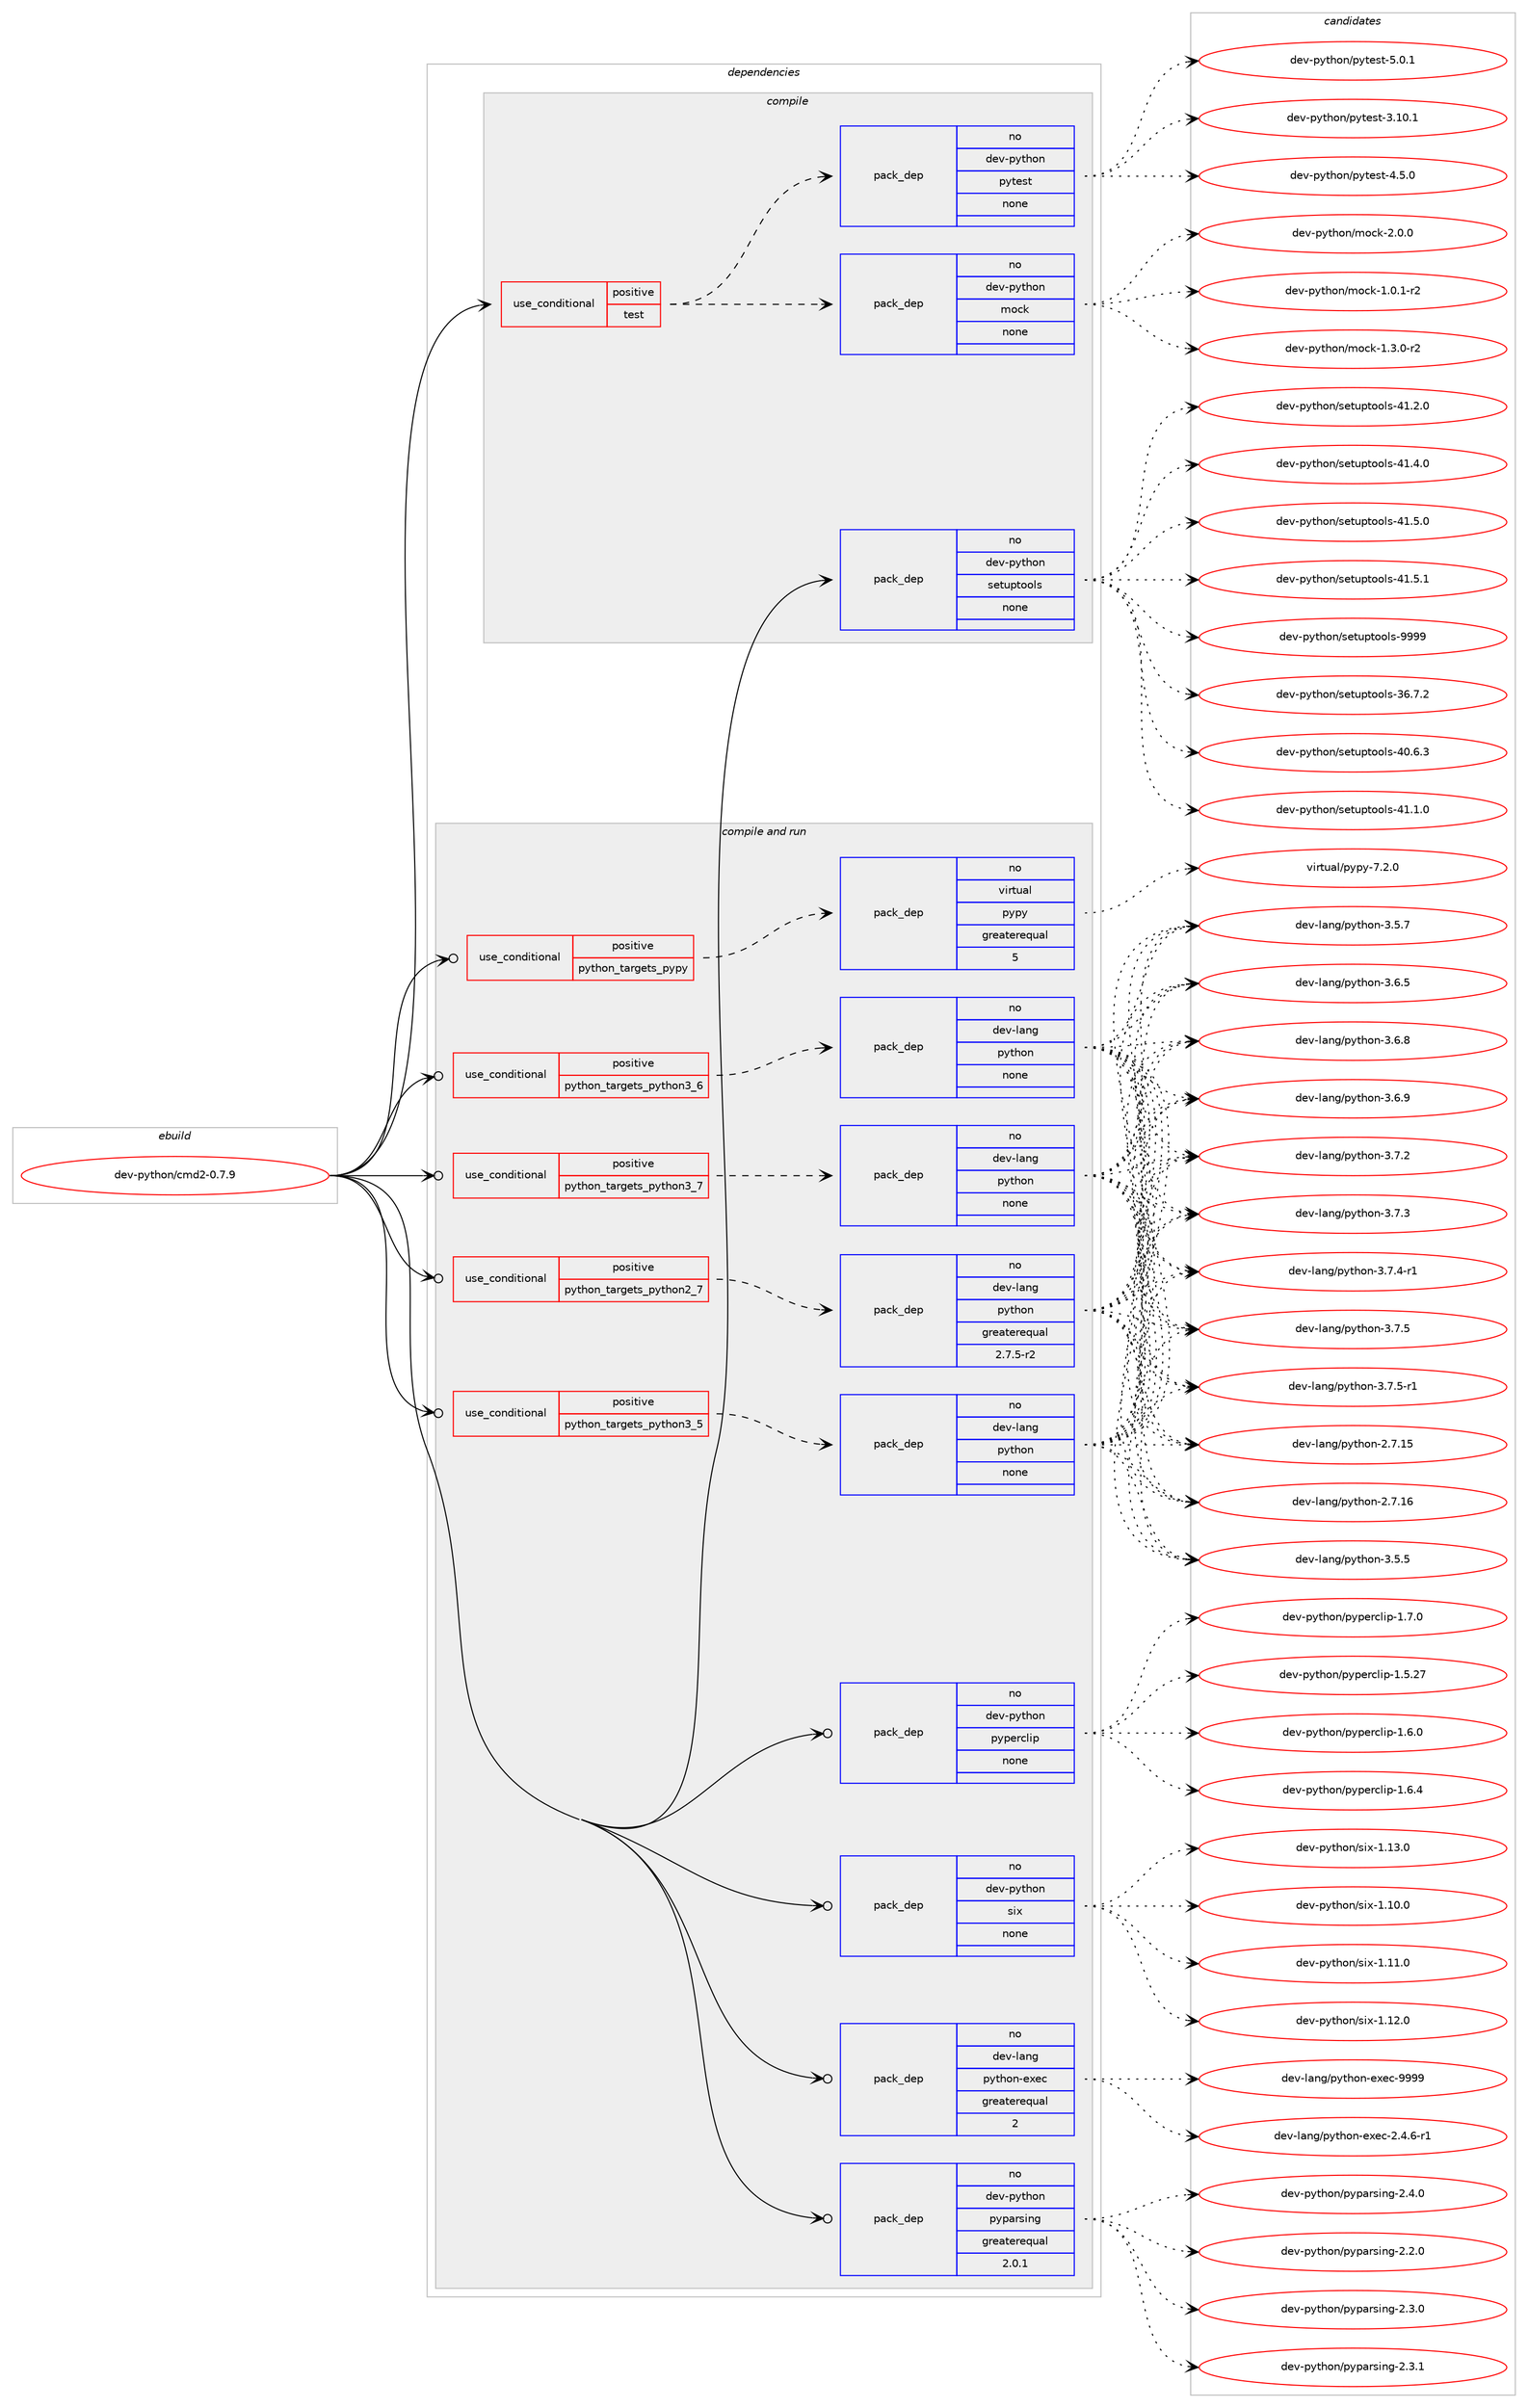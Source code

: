 digraph prolog {

# *************
# Graph options
# *************

newrank=true;
concentrate=true;
compound=true;
graph [rankdir=LR,fontname=Helvetica,fontsize=10,ranksep=1.5];#, ranksep=2.5, nodesep=0.2];
edge  [arrowhead=vee];
node  [fontname=Helvetica,fontsize=10];

# **********
# The ebuild
# **********

subgraph cluster_leftcol {
color=gray;
rank=same;
label=<<i>ebuild</i>>;
id [label="dev-python/cmd2-0.7.9", color=red, width=4, href="../dev-python/cmd2-0.7.9.svg"];
}

# ****************
# The dependencies
# ****************

subgraph cluster_midcol {
color=gray;
label=<<i>dependencies</i>>;
subgraph cluster_compile {
fillcolor="#eeeeee";
style=filled;
label=<<i>compile</i>>;
subgraph cond137674 {
dependency599354 [label=<<TABLE BORDER="0" CELLBORDER="1" CELLSPACING="0" CELLPADDING="4"><TR><TD ROWSPAN="3" CELLPADDING="10">use_conditional</TD></TR><TR><TD>positive</TD></TR><TR><TD>test</TD></TR></TABLE>>, shape=none, color=red];
subgraph pack449901 {
dependency599355 [label=<<TABLE BORDER="0" CELLBORDER="1" CELLSPACING="0" CELLPADDING="4" WIDTH="220"><TR><TD ROWSPAN="6" CELLPADDING="30">pack_dep</TD></TR><TR><TD WIDTH="110">no</TD></TR><TR><TD>dev-python</TD></TR><TR><TD>mock</TD></TR><TR><TD>none</TD></TR><TR><TD></TD></TR></TABLE>>, shape=none, color=blue];
}
dependency599354:e -> dependency599355:w [weight=20,style="dashed",arrowhead="vee"];
subgraph pack449902 {
dependency599356 [label=<<TABLE BORDER="0" CELLBORDER="1" CELLSPACING="0" CELLPADDING="4" WIDTH="220"><TR><TD ROWSPAN="6" CELLPADDING="30">pack_dep</TD></TR><TR><TD WIDTH="110">no</TD></TR><TR><TD>dev-python</TD></TR><TR><TD>pytest</TD></TR><TR><TD>none</TD></TR><TR><TD></TD></TR></TABLE>>, shape=none, color=blue];
}
dependency599354:e -> dependency599356:w [weight=20,style="dashed",arrowhead="vee"];
}
id:e -> dependency599354:w [weight=20,style="solid",arrowhead="vee"];
subgraph pack449903 {
dependency599357 [label=<<TABLE BORDER="0" CELLBORDER="1" CELLSPACING="0" CELLPADDING="4" WIDTH="220"><TR><TD ROWSPAN="6" CELLPADDING="30">pack_dep</TD></TR><TR><TD WIDTH="110">no</TD></TR><TR><TD>dev-python</TD></TR><TR><TD>setuptools</TD></TR><TR><TD>none</TD></TR><TR><TD></TD></TR></TABLE>>, shape=none, color=blue];
}
id:e -> dependency599357:w [weight=20,style="solid",arrowhead="vee"];
}
subgraph cluster_compileandrun {
fillcolor="#eeeeee";
style=filled;
label=<<i>compile and run</i>>;
subgraph cond137675 {
dependency599358 [label=<<TABLE BORDER="0" CELLBORDER="1" CELLSPACING="0" CELLPADDING="4"><TR><TD ROWSPAN="3" CELLPADDING="10">use_conditional</TD></TR><TR><TD>positive</TD></TR><TR><TD>python_targets_pypy</TD></TR></TABLE>>, shape=none, color=red];
subgraph pack449904 {
dependency599359 [label=<<TABLE BORDER="0" CELLBORDER="1" CELLSPACING="0" CELLPADDING="4" WIDTH="220"><TR><TD ROWSPAN="6" CELLPADDING="30">pack_dep</TD></TR><TR><TD WIDTH="110">no</TD></TR><TR><TD>virtual</TD></TR><TR><TD>pypy</TD></TR><TR><TD>greaterequal</TD></TR><TR><TD>5</TD></TR></TABLE>>, shape=none, color=blue];
}
dependency599358:e -> dependency599359:w [weight=20,style="dashed",arrowhead="vee"];
}
id:e -> dependency599358:w [weight=20,style="solid",arrowhead="odotvee"];
subgraph cond137676 {
dependency599360 [label=<<TABLE BORDER="0" CELLBORDER="1" CELLSPACING="0" CELLPADDING="4"><TR><TD ROWSPAN="3" CELLPADDING="10">use_conditional</TD></TR><TR><TD>positive</TD></TR><TR><TD>python_targets_python2_7</TD></TR></TABLE>>, shape=none, color=red];
subgraph pack449905 {
dependency599361 [label=<<TABLE BORDER="0" CELLBORDER="1" CELLSPACING="0" CELLPADDING="4" WIDTH="220"><TR><TD ROWSPAN="6" CELLPADDING="30">pack_dep</TD></TR><TR><TD WIDTH="110">no</TD></TR><TR><TD>dev-lang</TD></TR><TR><TD>python</TD></TR><TR><TD>greaterequal</TD></TR><TR><TD>2.7.5-r2</TD></TR></TABLE>>, shape=none, color=blue];
}
dependency599360:e -> dependency599361:w [weight=20,style="dashed",arrowhead="vee"];
}
id:e -> dependency599360:w [weight=20,style="solid",arrowhead="odotvee"];
subgraph cond137677 {
dependency599362 [label=<<TABLE BORDER="0" CELLBORDER="1" CELLSPACING="0" CELLPADDING="4"><TR><TD ROWSPAN="3" CELLPADDING="10">use_conditional</TD></TR><TR><TD>positive</TD></TR><TR><TD>python_targets_python3_5</TD></TR></TABLE>>, shape=none, color=red];
subgraph pack449906 {
dependency599363 [label=<<TABLE BORDER="0" CELLBORDER="1" CELLSPACING="0" CELLPADDING="4" WIDTH="220"><TR><TD ROWSPAN="6" CELLPADDING="30">pack_dep</TD></TR><TR><TD WIDTH="110">no</TD></TR><TR><TD>dev-lang</TD></TR><TR><TD>python</TD></TR><TR><TD>none</TD></TR><TR><TD></TD></TR></TABLE>>, shape=none, color=blue];
}
dependency599362:e -> dependency599363:w [weight=20,style="dashed",arrowhead="vee"];
}
id:e -> dependency599362:w [weight=20,style="solid",arrowhead="odotvee"];
subgraph cond137678 {
dependency599364 [label=<<TABLE BORDER="0" CELLBORDER="1" CELLSPACING="0" CELLPADDING="4"><TR><TD ROWSPAN="3" CELLPADDING="10">use_conditional</TD></TR><TR><TD>positive</TD></TR><TR><TD>python_targets_python3_6</TD></TR></TABLE>>, shape=none, color=red];
subgraph pack449907 {
dependency599365 [label=<<TABLE BORDER="0" CELLBORDER="1" CELLSPACING="0" CELLPADDING="4" WIDTH="220"><TR><TD ROWSPAN="6" CELLPADDING="30">pack_dep</TD></TR><TR><TD WIDTH="110">no</TD></TR><TR><TD>dev-lang</TD></TR><TR><TD>python</TD></TR><TR><TD>none</TD></TR><TR><TD></TD></TR></TABLE>>, shape=none, color=blue];
}
dependency599364:e -> dependency599365:w [weight=20,style="dashed",arrowhead="vee"];
}
id:e -> dependency599364:w [weight=20,style="solid",arrowhead="odotvee"];
subgraph cond137679 {
dependency599366 [label=<<TABLE BORDER="0" CELLBORDER="1" CELLSPACING="0" CELLPADDING="4"><TR><TD ROWSPAN="3" CELLPADDING="10">use_conditional</TD></TR><TR><TD>positive</TD></TR><TR><TD>python_targets_python3_7</TD></TR></TABLE>>, shape=none, color=red];
subgraph pack449908 {
dependency599367 [label=<<TABLE BORDER="0" CELLBORDER="1" CELLSPACING="0" CELLPADDING="4" WIDTH="220"><TR><TD ROWSPAN="6" CELLPADDING="30">pack_dep</TD></TR><TR><TD WIDTH="110">no</TD></TR><TR><TD>dev-lang</TD></TR><TR><TD>python</TD></TR><TR><TD>none</TD></TR><TR><TD></TD></TR></TABLE>>, shape=none, color=blue];
}
dependency599366:e -> dependency599367:w [weight=20,style="dashed",arrowhead="vee"];
}
id:e -> dependency599366:w [weight=20,style="solid",arrowhead="odotvee"];
subgraph pack449909 {
dependency599368 [label=<<TABLE BORDER="0" CELLBORDER="1" CELLSPACING="0" CELLPADDING="4" WIDTH="220"><TR><TD ROWSPAN="6" CELLPADDING="30">pack_dep</TD></TR><TR><TD WIDTH="110">no</TD></TR><TR><TD>dev-lang</TD></TR><TR><TD>python-exec</TD></TR><TR><TD>greaterequal</TD></TR><TR><TD>2</TD></TR></TABLE>>, shape=none, color=blue];
}
id:e -> dependency599368:w [weight=20,style="solid",arrowhead="odotvee"];
subgraph pack449910 {
dependency599369 [label=<<TABLE BORDER="0" CELLBORDER="1" CELLSPACING="0" CELLPADDING="4" WIDTH="220"><TR><TD ROWSPAN="6" CELLPADDING="30">pack_dep</TD></TR><TR><TD WIDTH="110">no</TD></TR><TR><TD>dev-python</TD></TR><TR><TD>pyparsing</TD></TR><TR><TD>greaterequal</TD></TR><TR><TD>2.0.1</TD></TR></TABLE>>, shape=none, color=blue];
}
id:e -> dependency599369:w [weight=20,style="solid",arrowhead="odotvee"];
subgraph pack449911 {
dependency599370 [label=<<TABLE BORDER="0" CELLBORDER="1" CELLSPACING="0" CELLPADDING="4" WIDTH="220"><TR><TD ROWSPAN="6" CELLPADDING="30">pack_dep</TD></TR><TR><TD WIDTH="110">no</TD></TR><TR><TD>dev-python</TD></TR><TR><TD>pyperclip</TD></TR><TR><TD>none</TD></TR><TR><TD></TD></TR></TABLE>>, shape=none, color=blue];
}
id:e -> dependency599370:w [weight=20,style="solid",arrowhead="odotvee"];
subgraph pack449912 {
dependency599371 [label=<<TABLE BORDER="0" CELLBORDER="1" CELLSPACING="0" CELLPADDING="4" WIDTH="220"><TR><TD ROWSPAN="6" CELLPADDING="30">pack_dep</TD></TR><TR><TD WIDTH="110">no</TD></TR><TR><TD>dev-python</TD></TR><TR><TD>six</TD></TR><TR><TD>none</TD></TR><TR><TD></TD></TR></TABLE>>, shape=none, color=blue];
}
id:e -> dependency599371:w [weight=20,style="solid",arrowhead="odotvee"];
}
subgraph cluster_run {
fillcolor="#eeeeee";
style=filled;
label=<<i>run</i>>;
}
}

# **************
# The candidates
# **************

subgraph cluster_choices {
rank=same;
color=gray;
label=<<i>candidates</i>>;

subgraph choice449901 {
color=black;
nodesep=1;
choice1001011184511212111610411111047109111991074549464846494511450 [label="dev-python/mock-1.0.1-r2", color=red, width=4,href="../dev-python/mock-1.0.1-r2.svg"];
choice1001011184511212111610411111047109111991074549465146484511450 [label="dev-python/mock-1.3.0-r2", color=red, width=4,href="../dev-python/mock-1.3.0-r2.svg"];
choice100101118451121211161041111104710911199107455046484648 [label="dev-python/mock-2.0.0", color=red, width=4,href="../dev-python/mock-2.0.0.svg"];
dependency599355:e -> choice1001011184511212111610411111047109111991074549464846494511450:w [style=dotted,weight="100"];
dependency599355:e -> choice1001011184511212111610411111047109111991074549465146484511450:w [style=dotted,weight="100"];
dependency599355:e -> choice100101118451121211161041111104710911199107455046484648:w [style=dotted,weight="100"];
}
subgraph choice449902 {
color=black;
nodesep=1;
choice100101118451121211161041111104711212111610111511645514649484649 [label="dev-python/pytest-3.10.1", color=red, width=4,href="../dev-python/pytest-3.10.1.svg"];
choice1001011184511212111610411111047112121116101115116455246534648 [label="dev-python/pytest-4.5.0", color=red, width=4,href="../dev-python/pytest-4.5.0.svg"];
choice1001011184511212111610411111047112121116101115116455346484649 [label="dev-python/pytest-5.0.1", color=red, width=4,href="../dev-python/pytest-5.0.1.svg"];
dependency599356:e -> choice100101118451121211161041111104711212111610111511645514649484649:w [style=dotted,weight="100"];
dependency599356:e -> choice1001011184511212111610411111047112121116101115116455246534648:w [style=dotted,weight="100"];
dependency599356:e -> choice1001011184511212111610411111047112121116101115116455346484649:w [style=dotted,weight="100"];
}
subgraph choice449903 {
color=black;
nodesep=1;
choice100101118451121211161041111104711510111611711211611111110811545515446554650 [label="dev-python/setuptools-36.7.2", color=red, width=4,href="../dev-python/setuptools-36.7.2.svg"];
choice100101118451121211161041111104711510111611711211611111110811545524846544651 [label="dev-python/setuptools-40.6.3", color=red, width=4,href="../dev-python/setuptools-40.6.3.svg"];
choice100101118451121211161041111104711510111611711211611111110811545524946494648 [label="dev-python/setuptools-41.1.0", color=red, width=4,href="../dev-python/setuptools-41.1.0.svg"];
choice100101118451121211161041111104711510111611711211611111110811545524946504648 [label="dev-python/setuptools-41.2.0", color=red, width=4,href="../dev-python/setuptools-41.2.0.svg"];
choice100101118451121211161041111104711510111611711211611111110811545524946524648 [label="dev-python/setuptools-41.4.0", color=red, width=4,href="../dev-python/setuptools-41.4.0.svg"];
choice100101118451121211161041111104711510111611711211611111110811545524946534648 [label="dev-python/setuptools-41.5.0", color=red, width=4,href="../dev-python/setuptools-41.5.0.svg"];
choice100101118451121211161041111104711510111611711211611111110811545524946534649 [label="dev-python/setuptools-41.5.1", color=red, width=4,href="../dev-python/setuptools-41.5.1.svg"];
choice10010111845112121116104111110471151011161171121161111111081154557575757 [label="dev-python/setuptools-9999", color=red, width=4,href="../dev-python/setuptools-9999.svg"];
dependency599357:e -> choice100101118451121211161041111104711510111611711211611111110811545515446554650:w [style=dotted,weight="100"];
dependency599357:e -> choice100101118451121211161041111104711510111611711211611111110811545524846544651:w [style=dotted,weight="100"];
dependency599357:e -> choice100101118451121211161041111104711510111611711211611111110811545524946494648:w [style=dotted,weight="100"];
dependency599357:e -> choice100101118451121211161041111104711510111611711211611111110811545524946504648:w [style=dotted,weight="100"];
dependency599357:e -> choice100101118451121211161041111104711510111611711211611111110811545524946524648:w [style=dotted,weight="100"];
dependency599357:e -> choice100101118451121211161041111104711510111611711211611111110811545524946534648:w [style=dotted,weight="100"];
dependency599357:e -> choice100101118451121211161041111104711510111611711211611111110811545524946534649:w [style=dotted,weight="100"];
dependency599357:e -> choice10010111845112121116104111110471151011161171121161111111081154557575757:w [style=dotted,weight="100"];
}
subgraph choice449904 {
color=black;
nodesep=1;
choice1181051141161179710847112121112121455546504648 [label="virtual/pypy-7.2.0", color=red, width=4,href="../virtual/pypy-7.2.0.svg"];
dependency599359:e -> choice1181051141161179710847112121112121455546504648:w [style=dotted,weight="100"];
}
subgraph choice449905 {
color=black;
nodesep=1;
choice10010111845108971101034711212111610411111045504655464953 [label="dev-lang/python-2.7.15", color=red, width=4,href="../dev-lang/python-2.7.15.svg"];
choice10010111845108971101034711212111610411111045504655464954 [label="dev-lang/python-2.7.16", color=red, width=4,href="../dev-lang/python-2.7.16.svg"];
choice100101118451089711010347112121116104111110455146534653 [label="dev-lang/python-3.5.5", color=red, width=4,href="../dev-lang/python-3.5.5.svg"];
choice100101118451089711010347112121116104111110455146534655 [label="dev-lang/python-3.5.7", color=red, width=4,href="../dev-lang/python-3.5.7.svg"];
choice100101118451089711010347112121116104111110455146544653 [label="dev-lang/python-3.6.5", color=red, width=4,href="../dev-lang/python-3.6.5.svg"];
choice100101118451089711010347112121116104111110455146544656 [label="dev-lang/python-3.6.8", color=red, width=4,href="../dev-lang/python-3.6.8.svg"];
choice100101118451089711010347112121116104111110455146544657 [label="dev-lang/python-3.6.9", color=red, width=4,href="../dev-lang/python-3.6.9.svg"];
choice100101118451089711010347112121116104111110455146554650 [label="dev-lang/python-3.7.2", color=red, width=4,href="../dev-lang/python-3.7.2.svg"];
choice100101118451089711010347112121116104111110455146554651 [label="dev-lang/python-3.7.3", color=red, width=4,href="../dev-lang/python-3.7.3.svg"];
choice1001011184510897110103471121211161041111104551465546524511449 [label="dev-lang/python-3.7.4-r1", color=red, width=4,href="../dev-lang/python-3.7.4-r1.svg"];
choice100101118451089711010347112121116104111110455146554653 [label="dev-lang/python-3.7.5", color=red, width=4,href="../dev-lang/python-3.7.5.svg"];
choice1001011184510897110103471121211161041111104551465546534511449 [label="dev-lang/python-3.7.5-r1", color=red, width=4,href="../dev-lang/python-3.7.5-r1.svg"];
dependency599361:e -> choice10010111845108971101034711212111610411111045504655464953:w [style=dotted,weight="100"];
dependency599361:e -> choice10010111845108971101034711212111610411111045504655464954:w [style=dotted,weight="100"];
dependency599361:e -> choice100101118451089711010347112121116104111110455146534653:w [style=dotted,weight="100"];
dependency599361:e -> choice100101118451089711010347112121116104111110455146534655:w [style=dotted,weight="100"];
dependency599361:e -> choice100101118451089711010347112121116104111110455146544653:w [style=dotted,weight="100"];
dependency599361:e -> choice100101118451089711010347112121116104111110455146544656:w [style=dotted,weight="100"];
dependency599361:e -> choice100101118451089711010347112121116104111110455146544657:w [style=dotted,weight="100"];
dependency599361:e -> choice100101118451089711010347112121116104111110455146554650:w [style=dotted,weight="100"];
dependency599361:e -> choice100101118451089711010347112121116104111110455146554651:w [style=dotted,weight="100"];
dependency599361:e -> choice1001011184510897110103471121211161041111104551465546524511449:w [style=dotted,weight="100"];
dependency599361:e -> choice100101118451089711010347112121116104111110455146554653:w [style=dotted,weight="100"];
dependency599361:e -> choice1001011184510897110103471121211161041111104551465546534511449:w [style=dotted,weight="100"];
}
subgraph choice449906 {
color=black;
nodesep=1;
choice10010111845108971101034711212111610411111045504655464953 [label="dev-lang/python-2.7.15", color=red, width=4,href="../dev-lang/python-2.7.15.svg"];
choice10010111845108971101034711212111610411111045504655464954 [label="dev-lang/python-2.7.16", color=red, width=4,href="../dev-lang/python-2.7.16.svg"];
choice100101118451089711010347112121116104111110455146534653 [label="dev-lang/python-3.5.5", color=red, width=4,href="../dev-lang/python-3.5.5.svg"];
choice100101118451089711010347112121116104111110455146534655 [label="dev-lang/python-3.5.7", color=red, width=4,href="../dev-lang/python-3.5.7.svg"];
choice100101118451089711010347112121116104111110455146544653 [label="dev-lang/python-3.6.5", color=red, width=4,href="../dev-lang/python-3.6.5.svg"];
choice100101118451089711010347112121116104111110455146544656 [label="dev-lang/python-3.6.8", color=red, width=4,href="../dev-lang/python-3.6.8.svg"];
choice100101118451089711010347112121116104111110455146544657 [label="dev-lang/python-3.6.9", color=red, width=4,href="../dev-lang/python-3.6.9.svg"];
choice100101118451089711010347112121116104111110455146554650 [label="dev-lang/python-3.7.2", color=red, width=4,href="../dev-lang/python-3.7.2.svg"];
choice100101118451089711010347112121116104111110455146554651 [label="dev-lang/python-3.7.3", color=red, width=4,href="../dev-lang/python-3.7.3.svg"];
choice1001011184510897110103471121211161041111104551465546524511449 [label="dev-lang/python-3.7.4-r1", color=red, width=4,href="../dev-lang/python-3.7.4-r1.svg"];
choice100101118451089711010347112121116104111110455146554653 [label="dev-lang/python-3.7.5", color=red, width=4,href="../dev-lang/python-3.7.5.svg"];
choice1001011184510897110103471121211161041111104551465546534511449 [label="dev-lang/python-3.7.5-r1", color=red, width=4,href="../dev-lang/python-3.7.5-r1.svg"];
dependency599363:e -> choice10010111845108971101034711212111610411111045504655464953:w [style=dotted,weight="100"];
dependency599363:e -> choice10010111845108971101034711212111610411111045504655464954:w [style=dotted,weight="100"];
dependency599363:e -> choice100101118451089711010347112121116104111110455146534653:w [style=dotted,weight="100"];
dependency599363:e -> choice100101118451089711010347112121116104111110455146534655:w [style=dotted,weight="100"];
dependency599363:e -> choice100101118451089711010347112121116104111110455146544653:w [style=dotted,weight="100"];
dependency599363:e -> choice100101118451089711010347112121116104111110455146544656:w [style=dotted,weight="100"];
dependency599363:e -> choice100101118451089711010347112121116104111110455146544657:w [style=dotted,weight="100"];
dependency599363:e -> choice100101118451089711010347112121116104111110455146554650:w [style=dotted,weight="100"];
dependency599363:e -> choice100101118451089711010347112121116104111110455146554651:w [style=dotted,weight="100"];
dependency599363:e -> choice1001011184510897110103471121211161041111104551465546524511449:w [style=dotted,weight="100"];
dependency599363:e -> choice100101118451089711010347112121116104111110455146554653:w [style=dotted,weight="100"];
dependency599363:e -> choice1001011184510897110103471121211161041111104551465546534511449:w [style=dotted,weight="100"];
}
subgraph choice449907 {
color=black;
nodesep=1;
choice10010111845108971101034711212111610411111045504655464953 [label="dev-lang/python-2.7.15", color=red, width=4,href="../dev-lang/python-2.7.15.svg"];
choice10010111845108971101034711212111610411111045504655464954 [label="dev-lang/python-2.7.16", color=red, width=4,href="../dev-lang/python-2.7.16.svg"];
choice100101118451089711010347112121116104111110455146534653 [label="dev-lang/python-3.5.5", color=red, width=4,href="../dev-lang/python-3.5.5.svg"];
choice100101118451089711010347112121116104111110455146534655 [label="dev-lang/python-3.5.7", color=red, width=4,href="../dev-lang/python-3.5.7.svg"];
choice100101118451089711010347112121116104111110455146544653 [label="dev-lang/python-3.6.5", color=red, width=4,href="../dev-lang/python-3.6.5.svg"];
choice100101118451089711010347112121116104111110455146544656 [label="dev-lang/python-3.6.8", color=red, width=4,href="../dev-lang/python-3.6.8.svg"];
choice100101118451089711010347112121116104111110455146544657 [label="dev-lang/python-3.6.9", color=red, width=4,href="../dev-lang/python-3.6.9.svg"];
choice100101118451089711010347112121116104111110455146554650 [label="dev-lang/python-3.7.2", color=red, width=4,href="../dev-lang/python-3.7.2.svg"];
choice100101118451089711010347112121116104111110455146554651 [label="dev-lang/python-3.7.3", color=red, width=4,href="../dev-lang/python-3.7.3.svg"];
choice1001011184510897110103471121211161041111104551465546524511449 [label="dev-lang/python-3.7.4-r1", color=red, width=4,href="../dev-lang/python-3.7.4-r1.svg"];
choice100101118451089711010347112121116104111110455146554653 [label="dev-lang/python-3.7.5", color=red, width=4,href="../dev-lang/python-3.7.5.svg"];
choice1001011184510897110103471121211161041111104551465546534511449 [label="dev-lang/python-3.7.5-r1", color=red, width=4,href="../dev-lang/python-3.7.5-r1.svg"];
dependency599365:e -> choice10010111845108971101034711212111610411111045504655464953:w [style=dotted,weight="100"];
dependency599365:e -> choice10010111845108971101034711212111610411111045504655464954:w [style=dotted,weight="100"];
dependency599365:e -> choice100101118451089711010347112121116104111110455146534653:w [style=dotted,weight="100"];
dependency599365:e -> choice100101118451089711010347112121116104111110455146534655:w [style=dotted,weight="100"];
dependency599365:e -> choice100101118451089711010347112121116104111110455146544653:w [style=dotted,weight="100"];
dependency599365:e -> choice100101118451089711010347112121116104111110455146544656:w [style=dotted,weight="100"];
dependency599365:e -> choice100101118451089711010347112121116104111110455146544657:w [style=dotted,weight="100"];
dependency599365:e -> choice100101118451089711010347112121116104111110455146554650:w [style=dotted,weight="100"];
dependency599365:e -> choice100101118451089711010347112121116104111110455146554651:w [style=dotted,weight="100"];
dependency599365:e -> choice1001011184510897110103471121211161041111104551465546524511449:w [style=dotted,weight="100"];
dependency599365:e -> choice100101118451089711010347112121116104111110455146554653:w [style=dotted,weight="100"];
dependency599365:e -> choice1001011184510897110103471121211161041111104551465546534511449:w [style=dotted,weight="100"];
}
subgraph choice449908 {
color=black;
nodesep=1;
choice10010111845108971101034711212111610411111045504655464953 [label="dev-lang/python-2.7.15", color=red, width=4,href="../dev-lang/python-2.7.15.svg"];
choice10010111845108971101034711212111610411111045504655464954 [label="dev-lang/python-2.7.16", color=red, width=4,href="../dev-lang/python-2.7.16.svg"];
choice100101118451089711010347112121116104111110455146534653 [label="dev-lang/python-3.5.5", color=red, width=4,href="../dev-lang/python-3.5.5.svg"];
choice100101118451089711010347112121116104111110455146534655 [label="dev-lang/python-3.5.7", color=red, width=4,href="../dev-lang/python-3.5.7.svg"];
choice100101118451089711010347112121116104111110455146544653 [label="dev-lang/python-3.6.5", color=red, width=4,href="../dev-lang/python-3.6.5.svg"];
choice100101118451089711010347112121116104111110455146544656 [label="dev-lang/python-3.6.8", color=red, width=4,href="../dev-lang/python-3.6.8.svg"];
choice100101118451089711010347112121116104111110455146544657 [label="dev-lang/python-3.6.9", color=red, width=4,href="../dev-lang/python-3.6.9.svg"];
choice100101118451089711010347112121116104111110455146554650 [label="dev-lang/python-3.7.2", color=red, width=4,href="../dev-lang/python-3.7.2.svg"];
choice100101118451089711010347112121116104111110455146554651 [label="dev-lang/python-3.7.3", color=red, width=4,href="../dev-lang/python-3.7.3.svg"];
choice1001011184510897110103471121211161041111104551465546524511449 [label="dev-lang/python-3.7.4-r1", color=red, width=4,href="../dev-lang/python-3.7.4-r1.svg"];
choice100101118451089711010347112121116104111110455146554653 [label="dev-lang/python-3.7.5", color=red, width=4,href="../dev-lang/python-3.7.5.svg"];
choice1001011184510897110103471121211161041111104551465546534511449 [label="dev-lang/python-3.7.5-r1", color=red, width=4,href="../dev-lang/python-3.7.5-r1.svg"];
dependency599367:e -> choice10010111845108971101034711212111610411111045504655464953:w [style=dotted,weight="100"];
dependency599367:e -> choice10010111845108971101034711212111610411111045504655464954:w [style=dotted,weight="100"];
dependency599367:e -> choice100101118451089711010347112121116104111110455146534653:w [style=dotted,weight="100"];
dependency599367:e -> choice100101118451089711010347112121116104111110455146534655:w [style=dotted,weight="100"];
dependency599367:e -> choice100101118451089711010347112121116104111110455146544653:w [style=dotted,weight="100"];
dependency599367:e -> choice100101118451089711010347112121116104111110455146544656:w [style=dotted,weight="100"];
dependency599367:e -> choice100101118451089711010347112121116104111110455146544657:w [style=dotted,weight="100"];
dependency599367:e -> choice100101118451089711010347112121116104111110455146554650:w [style=dotted,weight="100"];
dependency599367:e -> choice100101118451089711010347112121116104111110455146554651:w [style=dotted,weight="100"];
dependency599367:e -> choice1001011184510897110103471121211161041111104551465546524511449:w [style=dotted,weight="100"];
dependency599367:e -> choice100101118451089711010347112121116104111110455146554653:w [style=dotted,weight="100"];
dependency599367:e -> choice1001011184510897110103471121211161041111104551465546534511449:w [style=dotted,weight="100"];
}
subgraph choice449909 {
color=black;
nodesep=1;
choice10010111845108971101034711212111610411111045101120101994550465246544511449 [label="dev-lang/python-exec-2.4.6-r1", color=red, width=4,href="../dev-lang/python-exec-2.4.6-r1.svg"];
choice10010111845108971101034711212111610411111045101120101994557575757 [label="dev-lang/python-exec-9999", color=red, width=4,href="../dev-lang/python-exec-9999.svg"];
dependency599368:e -> choice10010111845108971101034711212111610411111045101120101994550465246544511449:w [style=dotted,weight="100"];
dependency599368:e -> choice10010111845108971101034711212111610411111045101120101994557575757:w [style=dotted,weight="100"];
}
subgraph choice449910 {
color=black;
nodesep=1;
choice100101118451121211161041111104711212111297114115105110103455046504648 [label="dev-python/pyparsing-2.2.0", color=red, width=4,href="../dev-python/pyparsing-2.2.0.svg"];
choice100101118451121211161041111104711212111297114115105110103455046514648 [label="dev-python/pyparsing-2.3.0", color=red, width=4,href="../dev-python/pyparsing-2.3.0.svg"];
choice100101118451121211161041111104711212111297114115105110103455046514649 [label="dev-python/pyparsing-2.3.1", color=red, width=4,href="../dev-python/pyparsing-2.3.1.svg"];
choice100101118451121211161041111104711212111297114115105110103455046524648 [label="dev-python/pyparsing-2.4.0", color=red, width=4,href="../dev-python/pyparsing-2.4.0.svg"];
dependency599369:e -> choice100101118451121211161041111104711212111297114115105110103455046504648:w [style=dotted,weight="100"];
dependency599369:e -> choice100101118451121211161041111104711212111297114115105110103455046514648:w [style=dotted,weight="100"];
dependency599369:e -> choice100101118451121211161041111104711212111297114115105110103455046514649:w [style=dotted,weight="100"];
dependency599369:e -> choice100101118451121211161041111104711212111297114115105110103455046524648:w [style=dotted,weight="100"];
}
subgraph choice449911 {
color=black;
nodesep=1;
choice10010111845112121116104111110471121211121011149910810511245494653465055 [label="dev-python/pyperclip-1.5.27", color=red, width=4,href="../dev-python/pyperclip-1.5.27.svg"];
choice100101118451121211161041111104711212111210111499108105112454946544648 [label="dev-python/pyperclip-1.6.0", color=red, width=4,href="../dev-python/pyperclip-1.6.0.svg"];
choice100101118451121211161041111104711212111210111499108105112454946544652 [label="dev-python/pyperclip-1.6.4", color=red, width=4,href="../dev-python/pyperclip-1.6.4.svg"];
choice100101118451121211161041111104711212111210111499108105112454946554648 [label="dev-python/pyperclip-1.7.0", color=red, width=4,href="../dev-python/pyperclip-1.7.0.svg"];
dependency599370:e -> choice10010111845112121116104111110471121211121011149910810511245494653465055:w [style=dotted,weight="100"];
dependency599370:e -> choice100101118451121211161041111104711212111210111499108105112454946544648:w [style=dotted,weight="100"];
dependency599370:e -> choice100101118451121211161041111104711212111210111499108105112454946544652:w [style=dotted,weight="100"];
dependency599370:e -> choice100101118451121211161041111104711212111210111499108105112454946554648:w [style=dotted,weight="100"];
}
subgraph choice449912 {
color=black;
nodesep=1;
choice100101118451121211161041111104711510512045494649484648 [label="dev-python/six-1.10.0", color=red, width=4,href="../dev-python/six-1.10.0.svg"];
choice100101118451121211161041111104711510512045494649494648 [label="dev-python/six-1.11.0", color=red, width=4,href="../dev-python/six-1.11.0.svg"];
choice100101118451121211161041111104711510512045494649504648 [label="dev-python/six-1.12.0", color=red, width=4,href="../dev-python/six-1.12.0.svg"];
choice100101118451121211161041111104711510512045494649514648 [label="dev-python/six-1.13.0", color=red, width=4,href="../dev-python/six-1.13.0.svg"];
dependency599371:e -> choice100101118451121211161041111104711510512045494649484648:w [style=dotted,weight="100"];
dependency599371:e -> choice100101118451121211161041111104711510512045494649494648:w [style=dotted,weight="100"];
dependency599371:e -> choice100101118451121211161041111104711510512045494649504648:w [style=dotted,weight="100"];
dependency599371:e -> choice100101118451121211161041111104711510512045494649514648:w [style=dotted,weight="100"];
}
}

}
